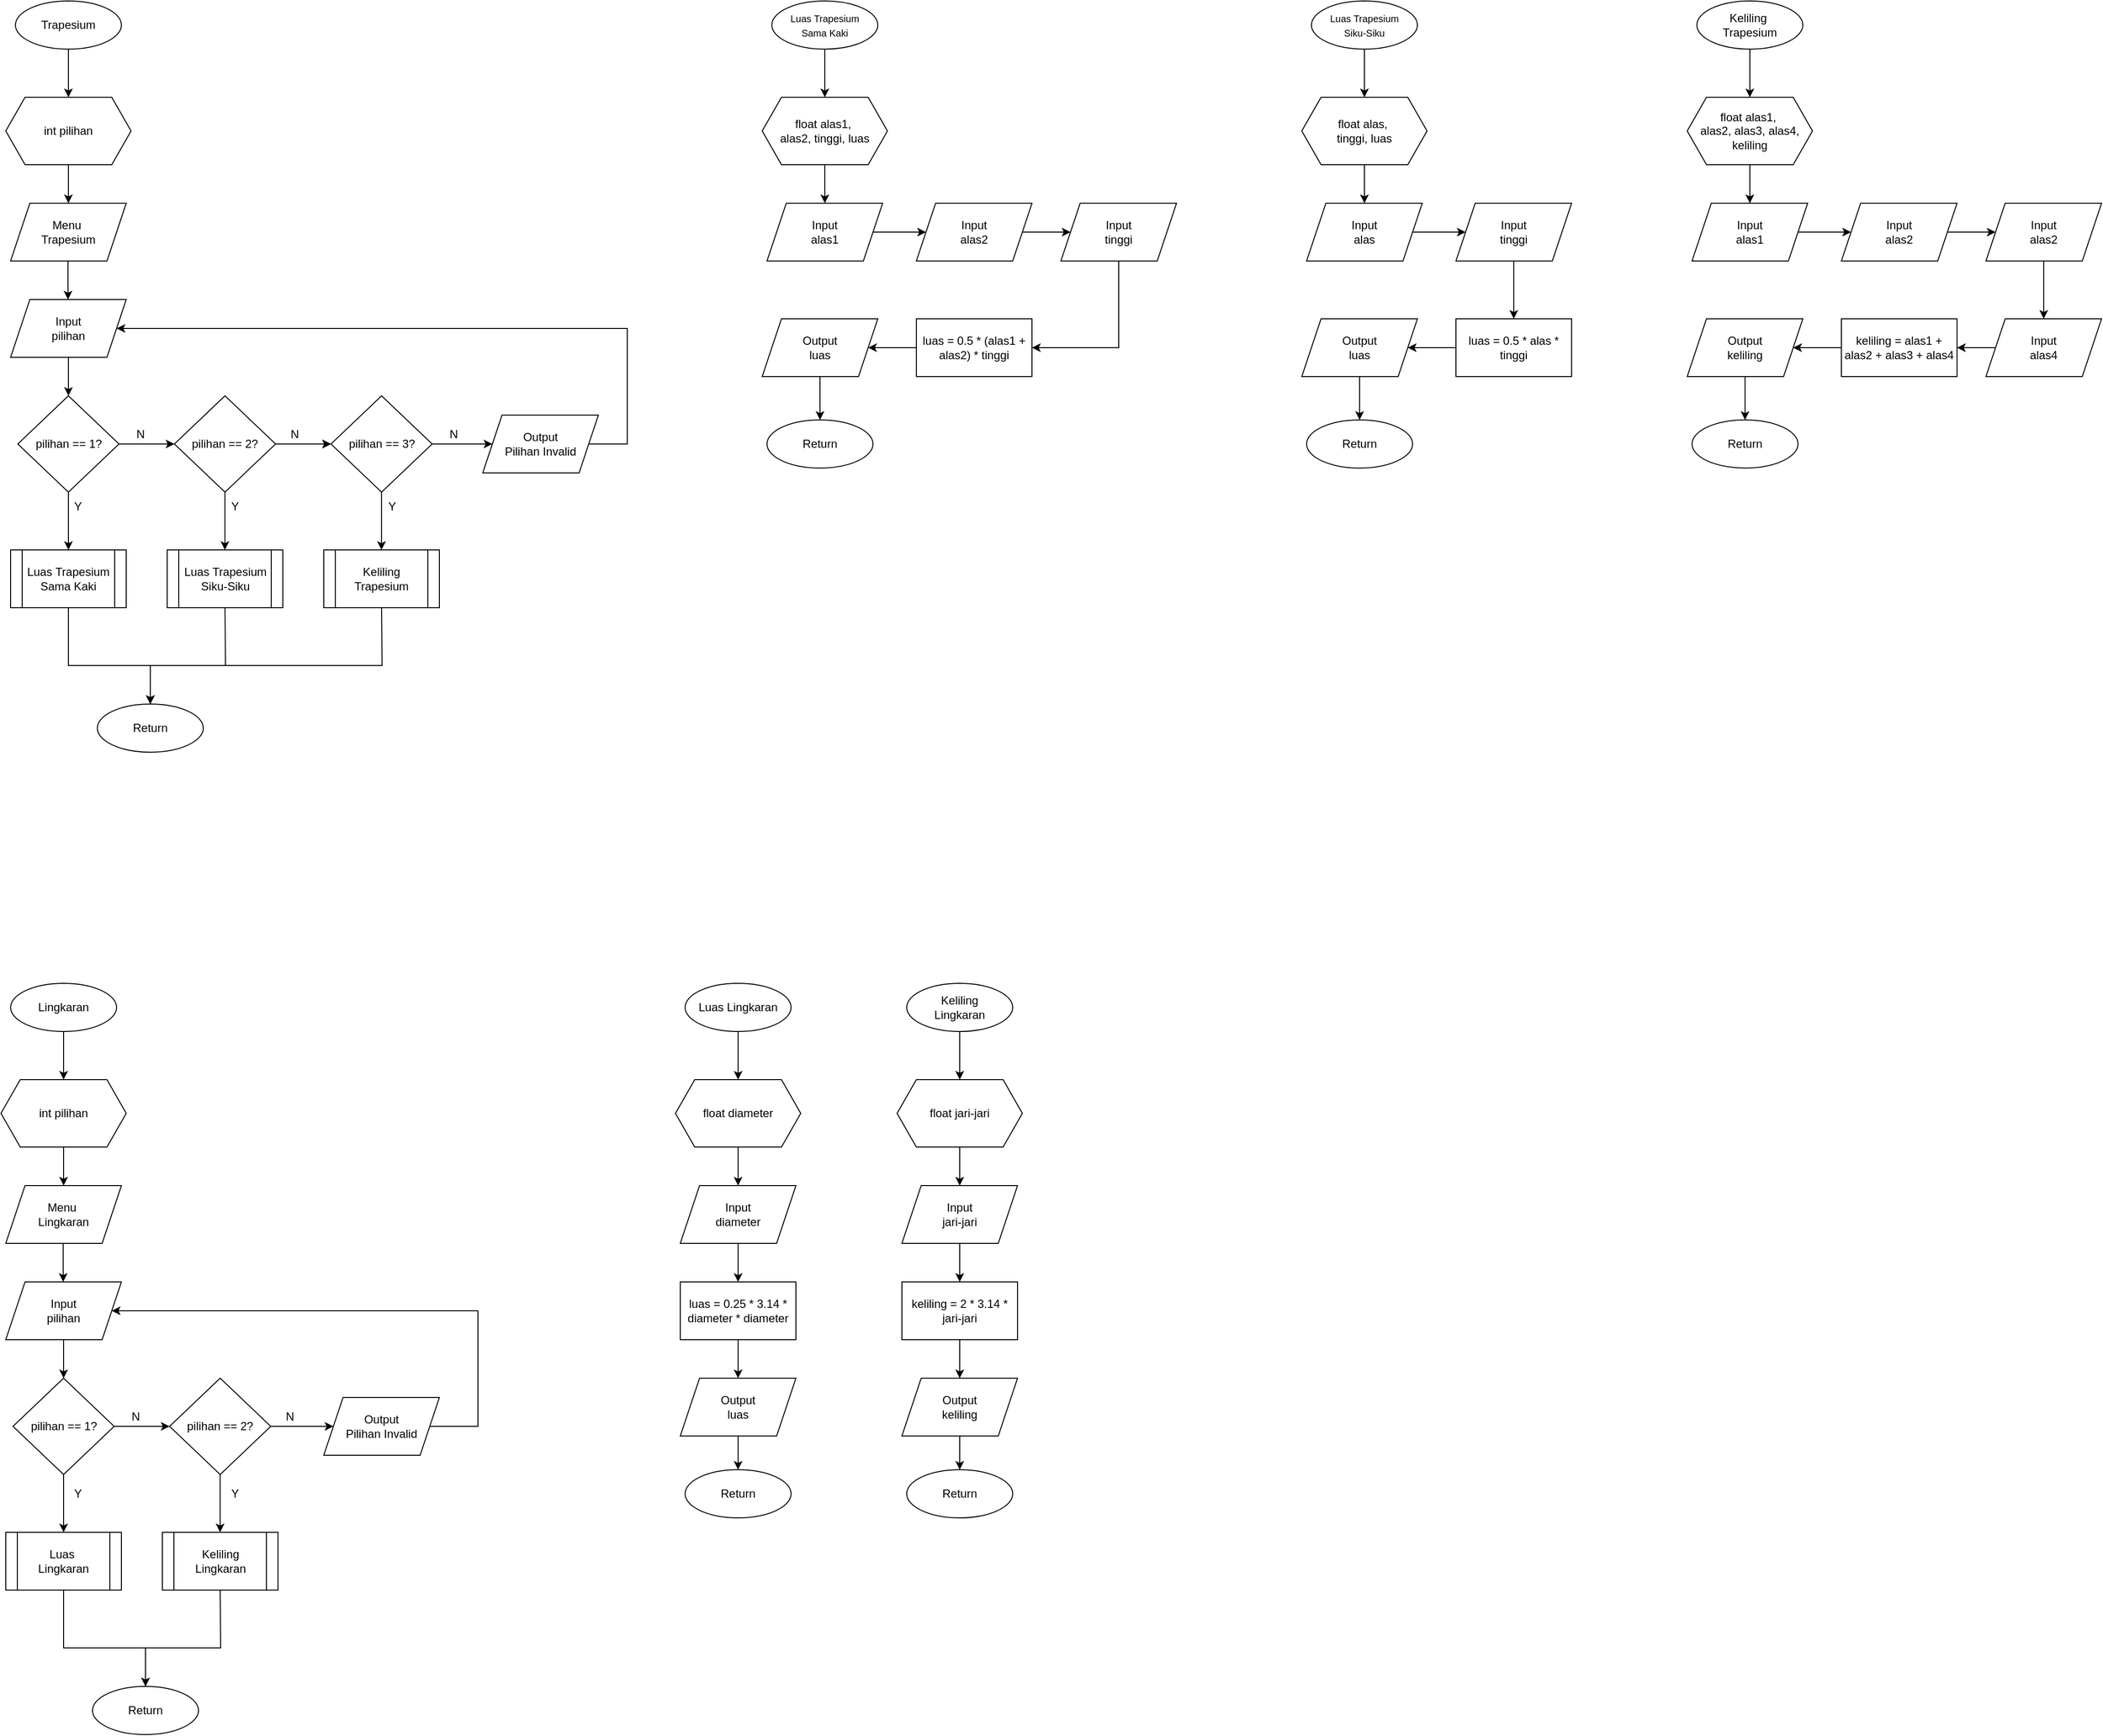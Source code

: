 <mxfile version="24.8.0">
  <diagram id="C5RBs43oDa-KdzZeNtuy" name="Page-1">
    <mxGraphModel dx="3363" dy="1823" grid="1" gridSize="10" guides="1" tooltips="1" connect="1" arrows="1" fold="1" page="1" pageScale="1" pageWidth="827" pageHeight="1169" math="0" shadow="0">
      <root>
        <mxCell id="WIyWlLk6GJQsqaUBKTNV-0" />
        <mxCell id="WIyWlLk6GJQsqaUBKTNV-1" parent="WIyWlLk6GJQsqaUBKTNV-0" />
        <mxCell id="R9I_XVuAjR1Jl8FLP7-6-0" value="Trapesium" style="ellipse;whiteSpace=wrap;html=1;" vertex="1" parent="WIyWlLk6GJQsqaUBKTNV-1">
          <mxGeometry x="165" y="70" width="110" height="50" as="geometry" />
        </mxCell>
        <mxCell id="R9I_XVuAjR1Jl8FLP7-6-1" value="int pilihan" style="shape=hexagon;perimeter=hexagonPerimeter2;whiteSpace=wrap;html=1;fixedSize=1;" vertex="1" parent="WIyWlLk6GJQsqaUBKTNV-1">
          <mxGeometry x="155" y="170" width="130" height="70" as="geometry" />
        </mxCell>
        <mxCell id="R9I_XVuAjR1Jl8FLP7-6-6" value="" style="endArrow=classic;html=1;rounded=0;exitX=0.5;exitY=1;exitDx=0;exitDy=0;entryX=0.5;entryY=0;entryDx=0;entryDy=0;" edge="1" parent="WIyWlLk6GJQsqaUBKTNV-1" source="R9I_XVuAjR1Jl8FLP7-6-1">
          <mxGeometry width="50" height="50" relative="1" as="geometry">
            <mxPoint x="40" y="320" as="sourcePoint" />
            <mxPoint x="220" y="280" as="targetPoint" />
          </mxGeometry>
        </mxCell>
        <mxCell id="R9I_XVuAjR1Jl8FLP7-6-7" value="" style="endArrow=classic;html=1;rounded=0;exitX=0.5;exitY=1;exitDx=0;exitDy=0;entryX=0.5;entryY=0;entryDx=0;entryDy=0;" edge="1" parent="WIyWlLk6GJQsqaUBKTNV-1" source="R9I_XVuAjR1Jl8FLP7-6-0" target="R9I_XVuAjR1Jl8FLP7-6-1">
          <mxGeometry width="50" height="50" relative="1" as="geometry">
            <mxPoint x="160" y="190" as="sourcePoint" />
            <mxPoint x="210" y="140" as="targetPoint" />
          </mxGeometry>
        </mxCell>
        <mxCell id="R9I_XVuAjR1Jl8FLP7-6-9" value="Menu&amp;nbsp;&lt;div&gt;Trapesium&lt;/div&gt;" style="shape=parallelogram;perimeter=parallelogramPerimeter;whiteSpace=wrap;html=1;fixedSize=1;" vertex="1" parent="WIyWlLk6GJQsqaUBKTNV-1">
          <mxGeometry x="160" y="280" width="120" height="60" as="geometry" />
        </mxCell>
        <mxCell id="R9I_XVuAjR1Jl8FLP7-6-10" value="Input&lt;div&gt;pilihan&lt;/div&gt;" style="shape=parallelogram;perimeter=parallelogramPerimeter;whiteSpace=wrap;html=1;fixedSize=1;" vertex="1" parent="WIyWlLk6GJQsqaUBKTNV-1">
          <mxGeometry x="160" y="380" width="120" height="60" as="geometry" />
        </mxCell>
        <mxCell id="R9I_XVuAjR1Jl8FLP7-6-11" value="" style="endArrow=classic;html=1;rounded=0;exitX=0.5;exitY=1;exitDx=0;exitDy=0;entryX=0.5;entryY=0;entryDx=0;entryDy=0;" edge="1" parent="WIyWlLk6GJQsqaUBKTNV-1">
          <mxGeometry width="50" height="50" relative="1" as="geometry">
            <mxPoint x="219.58" y="340" as="sourcePoint" />
            <mxPoint x="219.58" y="380" as="targetPoint" />
          </mxGeometry>
        </mxCell>
        <mxCell id="R9I_XVuAjR1Jl8FLP7-6-12" value="pilihan == 1?" style="rhombus;whiteSpace=wrap;html=1;" vertex="1" parent="WIyWlLk6GJQsqaUBKTNV-1">
          <mxGeometry x="167.5" y="480" width="105" height="100" as="geometry" />
        </mxCell>
        <mxCell id="R9I_XVuAjR1Jl8FLP7-6-13" value="" style="endArrow=classic;html=1;rounded=0;exitX=0.5;exitY=1;exitDx=0;exitDy=0;entryX=0.5;entryY=0;entryDx=0;entryDy=0;" edge="1" parent="WIyWlLk6GJQsqaUBKTNV-1" source="R9I_XVuAjR1Jl8FLP7-6-10" target="R9I_XVuAjR1Jl8FLP7-6-12">
          <mxGeometry width="50" height="50" relative="1" as="geometry">
            <mxPoint x="120" y="540" as="sourcePoint" />
            <mxPoint x="170" y="490" as="targetPoint" />
          </mxGeometry>
        </mxCell>
        <mxCell id="R9I_XVuAjR1Jl8FLP7-6-98" value="" style="edgeStyle=orthogonalEdgeStyle;rounded=0;orthogonalLoop=1;jettySize=auto;html=1;" edge="1" parent="WIyWlLk6GJQsqaUBKTNV-1" source="R9I_XVuAjR1Jl8FLP7-6-15" target="R9I_XVuAjR1Jl8FLP7-6-96">
          <mxGeometry relative="1" as="geometry" />
        </mxCell>
        <mxCell id="R9I_XVuAjR1Jl8FLP7-6-15" value="pilihan == 2?" style="rhombus;whiteSpace=wrap;html=1;" vertex="1" parent="WIyWlLk6GJQsqaUBKTNV-1">
          <mxGeometry x="330" y="480" width="105" height="100" as="geometry" />
        </mxCell>
        <mxCell id="R9I_XVuAjR1Jl8FLP7-6-16" value="" style="endArrow=classic;html=1;rounded=0;exitX=0.5;exitY=1;exitDx=0;exitDy=0;" edge="1" parent="WIyWlLk6GJQsqaUBKTNV-1" source="R9I_XVuAjR1Jl8FLP7-6-12">
          <mxGeometry width="50" height="50" relative="1" as="geometry">
            <mxPoint x="150" y="700" as="sourcePoint" />
            <mxPoint x="220" y="640" as="targetPoint" />
          </mxGeometry>
        </mxCell>
        <mxCell id="R9I_XVuAjR1Jl8FLP7-6-17" value="" style="endArrow=classic;html=1;rounded=0;exitX=1;exitY=0.5;exitDx=0;exitDy=0;entryX=0;entryY=0.5;entryDx=0;entryDy=0;" edge="1" parent="WIyWlLk6GJQsqaUBKTNV-1" source="R9I_XVuAjR1Jl8FLP7-6-12" target="R9I_XVuAjR1Jl8FLP7-6-15">
          <mxGeometry width="50" height="50" relative="1" as="geometry">
            <mxPoint x="260" y="650" as="sourcePoint" />
            <mxPoint x="310" y="600" as="targetPoint" />
          </mxGeometry>
        </mxCell>
        <mxCell id="R9I_XVuAjR1Jl8FLP7-6-18" value="N" style="text;html=1;align=center;verticalAlign=middle;whiteSpace=wrap;rounded=0;" vertex="1" parent="WIyWlLk6GJQsqaUBKTNV-1">
          <mxGeometry x="280" y="510" width="30" height="20" as="geometry" />
        </mxCell>
        <mxCell id="R9I_XVuAjR1Jl8FLP7-6-19" value="Y" style="text;html=1;align=center;verticalAlign=middle;whiteSpace=wrap;rounded=0;" vertex="1" parent="WIyWlLk6GJQsqaUBKTNV-1">
          <mxGeometry x="215" y="585" width="30" height="20" as="geometry" />
        </mxCell>
        <mxCell id="R9I_XVuAjR1Jl8FLP7-6-24" value="" style="endArrow=classic;html=1;rounded=0;entryX=1;entryY=0.5;entryDx=0;entryDy=0;exitX=1;exitY=0.5;exitDx=0;exitDy=0;" edge="1" parent="WIyWlLk6GJQsqaUBKTNV-1" source="R9I_XVuAjR1Jl8FLP7-6-31" target="R9I_XVuAjR1Jl8FLP7-6-10">
          <mxGeometry width="50" height="50" relative="1" as="geometry">
            <mxPoint x="720" y="530" as="sourcePoint" />
            <mxPoint x="420.0" y="410.0" as="targetPoint" />
            <Array as="points">
              <mxPoint x="800" y="530" />
              <mxPoint x="800" y="410" />
            </Array>
          </mxGeometry>
        </mxCell>
        <mxCell id="R9I_XVuAjR1Jl8FLP7-6-28" value="" style="endArrow=classic;html=1;rounded=0;exitX=0.5;exitY=1;exitDx=0;exitDy=0;" edge="1" parent="WIyWlLk6GJQsqaUBKTNV-1">
          <mxGeometry width="50" height="50" relative="1" as="geometry">
            <mxPoint x="382.42" y="580" as="sourcePoint" />
            <mxPoint x="382.42" y="640" as="targetPoint" />
          </mxGeometry>
        </mxCell>
        <mxCell id="R9I_XVuAjR1Jl8FLP7-6-29" value="Y" style="text;html=1;align=center;verticalAlign=middle;whiteSpace=wrap;rounded=0;" vertex="1" parent="WIyWlLk6GJQsqaUBKTNV-1">
          <mxGeometry x="378" y="585" width="30" height="20" as="geometry" />
        </mxCell>
        <mxCell id="R9I_XVuAjR1Jl8FLP7-6-30" value="N" style="text;html=1;align=center;verticalAlign=middle;whiteSpace=wrap;rounded=0;" vertex="1" parent="WIyWlLk6GJQsqaUBKTNV-1">
          <mxGeometry x="440" y="510" width="30" height="20" as="geometry" />
        </mxCell>
        <mxCell id="R9I_XVuAjR1Jl8FLP7-6-31" value="Output&lt;div&gt;Pilihan Invalid&lt;/div&gt;" style="shape=parallelogram;perimeter=parallelogramPerimeter;whiteSpace=wrap;html=1;fixedSize=1;" vertex="1" parent="WIyWlLk6GJQsqaUBKTNV-1">
          <mxGeometry x="650" y="500" width="120" height="60" as="geometry" />
        </mxCell>
        <mxCell id="R9I_XVuAjR1Jl8FLP7-6-33" value="" style="endArrow=classic;html=1;rounded=0;exitX=1;exitY=0.5;exitDx=0;exitDy=0;entryX=0;entryY=0.5;entryDx=0;entryDy=0;" edge="1" parent="WIyWlLk6GJQsqaUBKTNV-1" source="R9I_XVuAjR1Jl8FLP7-6-96" target="R9I_XVuAjR1Jl8FLP7-6-31">
          <mxGeometry width="50" height="50" relative="1" as="geometry">
            <mxPoint x="440" y="600" as="sourcePoint" />
            <mxPoint x="490" y="550" as="targetPoint" />
          </mxGeometry>
        </mxCell>
        <mxCell id="R9I_XVuAjR1Jl8FLP7-6-34" value="Luas&amp;nbsp;&lt;span data-darkreader-inline-color=&quot;&quot; data-darkreader-inline-bgcolor=&quot;&quot; style=&quot;background-color: initial; color: rgb(0, 0, 0); --darkreader-inline-bgcolor: initial; --darkreader-inline-color: #e8e6e3;&quot;&gt;Trapesium Sama Kaki&lt;/span&gt;" style="shape=process;whiteSpace=wrap;html=1;backgroundOutline=1;" vertex="1" parent="WIyWlLk6GJQsqaUBKTNV-1">
          <mxGeometry x="160" y="640" width="120" height="60" as="geometry" />
        </mxCell>
        <mxCell id="R9I_XVuAjR1Jl8FLP7-6-35" value="Luas&amp;nbsp;&lt;span style=&quot;color: rgb(0, 0, 0); --darkreader-inline-color: #e8e6e3;&quot; data-darkreader-inline-color=&quot;&quot;&gt;Trapesium Siku-Siku&lt;/span&gt;" style="shape=process;whiteSpace=wrap;html=1;backgroundOutline=1;" vertex="1" parent="WIyWlLk6GJQsqaUBKTNV-1">
          <mxGeometry x="322.5" y="640" width="120" height="60" as="geometry" />
        </mxCell>
        <mxCell id="R9I_XVuAjR1Jl8FLP7-6-36" value="Return" style="ellipse;whiteSpace=wrap;html=1;" vertex="1" parent="WIyWlLk6GJQsqaUBKTNV-1">
          <mxGeometry x="250" y="800" width="110" height="50" as="geometry" />
        </mxCell>
        <mxCell id="R9I_XVuAjR1Jl8FLP7-6-38" value="" style="endArrow=classic;html=1;rounded=0;entryX=0.5;entryY=0;entryDx=0;entryDy=0;exitX=0.5;exitY=1;exitDx=0;exitDy=0;" edge="1" parent="WIyWlLk6GJQsqaUBKTNV-1" source="R9I_XVuAjR1Jl8FLP7-6-34" target="R9I_XVuAjR1Jl8FLP7-6-36">
          <mxGeometry width="50" height="50" relative="1" as="geometry">
            <mxPoint x="270" y="800" as="sourcePoint" />
            <mxPoint x="320" y="750" as="targetPoint" />
            <Array as="points">
              <mxPoint x="220" y="760" />
              <mxPoint x="305" y="760" />
            </Array>
          </mxGeometry>
        </mxCell>
        <mxCell id="R9I_XVuAjR1Jl8FLP7-6-40" value="" style="endArrow=classic;html=1;rounded=0;exitX=0.5;exitY=1;exitDx=0;exitDy=0;entryX=0.5;entryY=0;entryDx=0;entryDy=0;" edge="1" parent="WIyWlLk6GJQsqaUBKTNV-1" source="R9I_XVuAjR1Jl8FLP7-6-35" target="R9I_XVuAjR1Jl8FLP7-6-36">
          <mxGeometry width="50" height="50" relative="1" as="geometry">
            <mxPoint x="320" y="770" as="sourcePoint" />
            <mxPoint x="370" y="720" as="targetPoint" />
            <Array as="points">
              <mxPoint x="383" y="760" />
              <mxPoint x="305" y="760" />
            </Array>
          </mxGeometry>
        </mxCell>
        <mxCell id="R9I_XVuAjR1Jl8FLP7-6-66" value="Lingkaran" style="ellipse;whiteSpace=wrap;html=1;" vertex="1" parent="WIyWlLk6GJQsqaUBKTNV-1">
          <mxGeometry x="160" y="1090" width="110" height="50" as="geometry" />
        </mxCell>
        <mxCell id="R9I_XVuAjR1Jl8FLP7-6-67" value="int pilihan" style="shape=hexagon;perimeter=hexagonPerimeter2;whiteSpace=wrap;html=1;fixedSize=1;" vertex="1" parent="WIyWlLk6GJQsqaUBKTNV-1">
          <mxGeometry x="150" y="1190" width="130" height="70" as="geometry" />
        </mxCell>
        <mxCell id="R9I_XVuAjR1Jl8FLP7-6-68" value="" style="endArrow=classic;html=1;rounded=0;exitX=0.5;exitY=1;exitDx=0;exitDy=0;entryX=0.5;entryY=0;entryDx=0;entryDy=0;" edge="1" parent="WIyWlLk6GJQsqaUBKTNV-1" source="R9I_XVuAjR1Jl8FLP7-6-67">
          <mxGeometry width="50" height="50" relative="1" as="geometry">
            <mxPoint x="35" y="1340" as="sourcePoint" />
            <mxPoint x="215" y="1300" as="targetPoint" />
          </mxGeometry>
        </mxCell>
        <mxCell id="R9I_XVuAjR1Jl8FLP7-6-69" value="" style="endArrow=classic;html=1;rounded=0;exitX=0.5;exitY=1;exitDx=0;exitDy=0;entryX=0.5;entryY=0;entryDx=0;entryDy=0;" edge="1" parent="WIyWlLk6GJQsqaUBKTNV-1" source="R9I_XVuAjR1Jl8FLP7-6-66" target="R9I_XVuAjR1Jl8FLP7-6-67">
          <mxGeometry width="50" height="50" relative="1" as="geometry">
            <mxPoint x="155" y="1210" as="sourcePoint" />
            <mxPoint x="205" y="1160" as="targetPoint" />
          </mxGeometry>
        </mxCell>
        <mxCell id="R9I_XVuAjR1Jl8FLP7-6-70" value="Menu&amp;nbsp;&lt;div&gt;Lingkaran&lt;/div&gt;" style="shape=parallelogram;perimeter=parallelogramPerimeter;whiteSpace=wrap;html=1;fixedSize=1;" vertex="1" parent="WIyWlLk6GJQsqaUBKTNV-1">
          <mxGeometry x="155" y="1300" width="120" height="60" as="geometry" />
        </mxCell>
        <mxCell id="R9I_XVuAjR1Jl8FLP7-6-71" value="Input&lt;div&gt;pilihan&lt;/div&gt;" style="shape=parallelogram;perimeter=parallelogramPerimeter;whiteSpace=wrap;html=1;fixedSize=1;" vertex="1" parent="WIyWlLk6GJQsqaUBKTNV-1">
          <mxGeometry x="155" y="1400" width="120" height="60" as="geometry" />
        </mxCell>
        <mxCell id="R9I_XVuAjR1Jl8FLP7-6-72" value="" style="endArrow=classic;html=1;rounded=0;exitX=0.5;exitY=1;exitDx=0;exitDy=0;entryX=0.5;entryY=0;entryDx=0;entryDy=0;" edge="1" parent="WIyWlLk6GJQsqaUBKTNV-1">
          <mxGeometry width="50" height="50" relative="1" as="geometry">
            <mxPoint x="214.58" y="1360" as="sourcePoint" />
            <mxPoint x="214.58" y="1400" as="targetPoint" />
          </mxGeometry>
        </mxCell>
        <mxCell id="R9I_XVuAjR1Jl8FLP7-6-73" value="pilihan == 1?" style="rhombus;whiteSpace=wrap;html=1;" vertex="1" parent="WIyWlLk6GJQsqaUBKTNV-1">
          <mxGeometry x="162.5" y="1500" width="105" height="100" as="geometry" />
        </mxCell>
        <mxCell id="R9I_XVuAjR1Jl8FLP7-6-74" value="" style="endArrow=classic;html=1;rounded=0;exitX=0.5;exitY=1;exitDx=0;exitDy=0;entryX=0.5;entryY=0;entryDx=0;entryDy=0;" edge="1" parent="WIyWlLk6GJQsqaUBKTNV-1" source="R9I_XVuAjR1Jl8FLP7-6-71" target="R9I_XVuAjR1Jl8FLP7-6-73">
          <mxGeometry width="50" height="50" relative="1" as="geometry">
            <mxPoint x="115" y="1560" as="sourcePoint" />
            <mxPoint x="165" y="1510" as="targetPoint" />
          </mxGeometry>
        </mxCell>
        <mxCell id="R9I_XVuAjR1Jl8FLP7-6-75" value="pilihan == 2?" style="rhombus;whiteSpace=wrap;html=1;" vertex="1" parent="WIyWlLk6GJQsqaUBKTNV-1">
          <mxGeometry x="325" y="1500" width="105" height="100" as="geometry" />
        </mxCell>
        <mxCell id="R9I_XVuAjR1Jl8FLP7-6-76" value="" style="endArrow=classic;html=1;rounded=0;exitX=0.5;exitY=1;exitDx=0;exitDy=0;" edge="1" parent="WIyWlLk6GJQsqaUBKTNV-1" source="R9I_XVuAjR1Jl8FLP7-6-73">
          <mxGeometry width="50" height="50" relative="1" as="geometry">
            <mxPoint x="145" y="1720" as="sourcePoint" />
            <mxPoint x="215" y="1660" as="targetPoint" />
          </mxGeometry>
        </mxCell>
        <mxCell id="R9I_XVuAjR1Jl8FLP7-6-77" value="" style="endArrow=classic;html=1;rounded=0;exitX=1;exitY=0.5;exitDx=0;exitDy=0;entryX=0;entryY=0.5;entryDx=0;entryDy=0;" edge="1" parent="WIyWlLk6GJQsqaUBKTNV-1" source="R9I_XVuAjR1Jl8FLP7-6-73" target="R9I_XVuAjR1Jl8FLP7-6-75">
          <mxGeometry width="50" height="50" relative="1" as="geometry">
            <mxPoint x="255" y="1670" as="sourcePoint" />
            <mxPoint x="305" y="1620" as="targetPoint" />
          </mxGeometry>
        </mxCell>
        <mxCell id="R9I_XVuAjR1Jl8FLP7-6-78" value="N" style="text;html=1;align=center;verticalAlign=middle;whiteSpace=wrap;rounded=0;" vertex="1" parent="WIyWlLk6GJQsqaUBKTNV-1">
          <mxGeometry x="275" y="1530" width="30" height="20" as="geometry" />
        </mxCell>
        <mxCell id="R9I_XVuAjR1Jl8FLP7-6-79" value="Y" style="text;html=1;align=center;verticalAlign=middle;whiteSpace=wrap;rounded=0;" vertex="1" parent="WIyWlLk6GJQsqaUBKTNV-1">
          <mxGeometry x="215" y="1610" width="30" height="20" as="geometry" />
        </mxCell>
        <mxCell id="R9I_XVuAjR1Jl8FLP7-6-80" value="" style="endArrow=classic;html=1;rounded=0;entryX=1;entryY=0.5;entryDx=0;entryDy=0;exitX=1;exitY=0.5;exitDx=0;exitDy=0;" edge="1" parent="WIyWlLk6GJQsqaUBKTNV-1" source="R9I_XVuAjR1Jl8FLP7-6-84" target="R9I_XVuAjR1Jl8FLP7-6-71">
          <mxGeometry width="50" height="50" relative="1" as="geometry">
            <mxPoint x="565" y="1550" as="sourcePoint" />
            <mxPoint x="455" y="1430" as="targetPoint" />
            <Array as="points">
              <mxPoint x="645" y="1550" />
              <mxPoint x="645" y="1430" />
            </Array>
          </mxGeometry>
        </mxCell>
        <mxCell id="R9I_XVuAjR1Jl8FLP7-6-81" value="" style="endArrow=classic;html=1;rounded=0;exitX=0.5;exitY=1;exitDx=0;exitDy=0;" edge="1" parent="WIyWlLk6GJQsqaUBKTNV-1">
          <mxGeometry width="50" height="50" relative="1" as="geometry">
            <mxPoint x="377.42" y="1600" as="sourcePoint" />
            <mxPoint x="377.42" y="1660" as="targetPoint" />
          </mxGeometry>
        </mxCell>
        <mxCell id="R9I_XVuAjR1Jl8FLP7-6-82" value="Y" style="text;html=1;align=center;verticalAlign=middle;whiteSpace=wrap;rounded=0;" vertex="1" parent="WIyWlLk6GJQsqaUBKTNV-1">
          <mxGeometry x="378" y="1610" width="30" height="20" as="geometry" />
        </mxCell>
        <mxCell id="R9I_XVuAjR1Jl8FLP7-6-83" value="N" style="text;html=1;align=center;verticalAlign=middle;whiteSpace=wrap;rounded=0;" vertex="1" parent="WIyWlLk6GJQsqaUBKTNV-1">
          <mxGeometry x="435" y="1530" width="30" height="20" as="geometry" />
        </mxCell>
        <mxCell id="R9I_XVuAjR1Jl8FLP7-6-84" value="Output&lt;div&gt;Pilihan Invalid&lt;/div&gt;" style="shape=parallelogram;perimeter=parallelogramPerimeter;whiteSpace=wrap;html=1;fixedSize=1;" vertex="1" parent="WIyWlLk6GJQsqaUBKTNV-1">
          <mxGeometry x="485" y="1520" width="120" height="60" as="geometry" />
        </mxCell>
        <mxCell id="R9I_XVuAjR1Jl8FLP7-6-85" value="" style="endArrow=classic;html=1;rounded=0;exitX=1;exitY=0.5;exitDx=0;exitDy=0;entryX=0;entryY=0.5;entryDx=0;entryDy=0;" edge="1" parent="WIyWlLk6GJQsqaUBKTNV-1" source="R9I_XVuAjR1Jl8FLP7-6-75" target="R9I_XVuAjR1Jl8FLP7-6-84">
          <mxGeometry width="50" height="50" relative="1" as="geometry">
            <mxPoint x="435" y="1620" as="sourcePoint" />
            <mxPoint x="485" y="1570" as="targetPoint" />
          </mxGeometry>
        </mxCell>
        <mxCell id="R9I_XVuAjR1Jl8FLP7-6-86" value="Luas&amp;nbsp;&lt;div&gt;Lingkaran&lt;/div&gt;" style="shape=process;whiteSpace=wrap;html=1;backgroundOutline=1;" vertex="1" parent="WIyWlLk6GJQsqaUBKTNV-1">
          <mxGeometry x="155" y="1660" width="120" height="60" as="geometry" />
        </mxCell>
        <mxCell id="R9I_XVuAjR1Jl8FLP7-6-87" value="Keliling Lingkaran" style="shape=process;whiteSpace=wrap;html=1;backgroundOutline=1;" vertex="1" parent="WIyWlLk6GJQsqaUBKTNV-1">
          <mxGeometry x="317.5" y="1660" width="120" height="60" as="geometry" />
        </mxCell>
        <mxCell id="R9I_XVuAjR1Jl8FLP7-6-88" value="Return" style="ellipse;whiteSpace=wrap;html=1;" vertex="1" parent="WIyWlLk6GJQsqaUBKTNV-1">
          <mxGeometry x="245" y="1820" width="110" height="50" as="geometry" />
        </mxCell>
        <mxCell id="R9I_XVuAjR1Jl8FLP7-6-89" value="" style="endArrow=classic;html=1;rounded=0;entryX=0.5;entryY=0;entryDx=0;entryDy=0;exitX=0.5;exitY=1;exitDx=0;exitDy=0;" edge="1" parent="WIyWlLk6GJQsqaUBKTNV-1" source="R9I_XVuAjR1Jl8FLP7-6-86" target="R9I_XVuAjR1Jl8FLP7-6-88">
          <mxGeometry width="50" height="50" relative="1" as="geometry">
            <mxPoint x="265" y="1820" as="sourcePoint" />
            <mxPoint x="315" y="1770" as="targetPoint" />
            <Array as="points">
              <mxPoint x="215" y="1780" />
              <mxPoint x="300" y="1780" />
            </Array>
          </mxGeometry>
        </mxCell>
        <mxCell id="R9I_XVuAjR1Jl8FLP7-6-90" value="" style="endArrow=classic;html=1;rounded=0;exitX=0.5;exitY=1;exitDx=0;exitDy=0;entryX=0.5;entryY=0;entryDx=0;entryDy=0;" edge="1" parent="WIyWlLk6GJQsqaUBKTNV-1" source="R9I_XVuAjR1Jl8FLP7-6-87" target="R9I_XVuAjR1Jl8FLP7-6-88">
          <mxGeometry width="50" height="50" relative="1" as="geometry">
            <mxPoint x="315" y="1790" as="sourcePoint" />
            <mxPoint x="365" y="1740" as="targetPoint" />
            <Array as="points">
              <mxPoint x="378" y="1780" />
              <mxPoint x="300" y="1780" />
            </Array>
          </mxGeometry>
        </mxCell>
        <mxCell id="R9I_XVuAjR1Jl8FLP7-6-91" value="&lt;font style=&quot;font-size: 10px;&quot;&gt;Luas&amp;nbsp;&lt;span style=&quot;color: rgb(0, 0, 0); --darkreader-inline-color: #e8e6e3;&quot; data-darkreader-inline-color=&quot;&quot;&gt;Trapesium&lt;/span&gt;&lt;/font&gt;&lt;div&gt;&lt;font style=&quot;font-size: 10px;&quot;&gt;&lt;span style=&quot;color: rgb(0, 0, 0); --darkreader-inline-color: #e8e6e3;&quot; data-darkreader-inline-color=&quot;&quot;&gt;Sama Kaki&lt;/span&gt;&lt;/font&gt;&lt;/div&gt;" style="ellipse;whiteSpace=wrap;html=1;" vertex="1" parent="WIyWlLk6GJQsqaUBKTNV-1">
          <mxGeometry x="950" y="70" width="110" height="50" as="geometry" />
        </mxCell>
        <mxCell id="R9I_XVuAjR1Jl8FLP7-6-92" value="float alas1,&amp;nbsp;&lt;div&gt;alas2, tinggi, luas&lt;/div&gt;" style="shape=hexagon;perimeter=hexagonPerimeter2;whiteSpace=wrap;html=1;fixedSize=1;" vertex="1" parent="WIyWlLk6GJQsqaUBKTNV-1">
          <mxGeometry x="940" y="170" width="130" height="70" as="geometry" />
        </mxCell>
        <mxCell id="R9I_XVuAjR1Jl8FLP7-6-93" value="" style="endArrow=classic;html=1;rounded=0;exitX=0.5;exitY=1;exitDx=0;exitDy=0;entryX=0.5;entryY=0;entryDx=0;entryDy=0;" edge="1" parent="WIyWlLk6GJQsqaUBKTNV-1" source="R9I_XVuAjR1Jl8FLP7-6-92">
          <mxGeometry width="50" height="50" relative="1" as="geometry">
            <mxPoint x="825" y="320" as="sourcePoint" />
            <mxPoint x="1005" y="280" as="targetPoint" />
          </mxGeometry>
        </mxCell>
        <mxCell id="R9I_XVuAjR1Jl8FLP7-6-94" value="" style="endArrow=classic;html=1;rounded=0;exitX=0.5;exitY=1;exitDx=0;exitDy=0;entryX=0.5;entryY=0;entryDx=0;entryDy=0;" edge="1" parent="WIyWlLk6GJQsqaUBKTNV-1" source="R9I_XVuAjR1Jl8FLP7-6-91" target="R9I_XVuAjR1Jl8FLP7-6-92">
          <mxGeometry width="50" height="50" relative="1" as="geometry">
            <mxPoint x="945" y="190" as="sourcePoint" />
            <mxPoint x="995" y="140" as="targetPoint" />
          </mxGeometry>
        </mxCell>
        <mxCell id="R9I_XVuAjR1Jl8FLP7-6-96" value="pilihan == 3?" style="rhombus;whiteSpace=wrap;html=1;" vertex="1" parent="WIyWlLk6GJQsqaUBKTNV-1">
          <mxGeometry x="492.5" y="480" width="105" height="100" as="geometry" />
        </mxCell>
        <mxCell id="R9I_XVuAjR1Jl8FLP7-6-97" value="" style="endArrow=classic;html=1;rounded=0;exitX=0;exitY=1;exitDx=0;exitDy=0;entryX=0;entryY=0.5;entryDx=0;entryDy=0;" edge="1" parent="WIyWlLk6GJQsqaUBKTNV-1" source="R9I_XVuAjR1Jl8FLP7-6-30" target="R9I_XVuAjR1Jl8FLP7-6-96">
          <mxGeometry width="50" height="50" relative="1" as="geometry">
            <mxPoint x="450" y="640" as="sourcePoint" />
            <mxPoint x="500" y="590" as="targetPoint" />
          </mxGeometry>
        </mxCell>
        <mxCell id="R9I_XVuAjR1Jl8FLP7-6-99" value="N" style="text;html=1;align=center;verticalAlign=middle;whiteSpace=wrap;rounded=0;" vertex="1" parent="WIyWlLk6GJQsqaUBKTNV-1">
          <mxGeometry x="605" y="510" width="30" height="20" as="geometry" />
        </mxCell>
        <mxCell id="R9I_XVuAjR1Jl8FLP7-6-100" value="" style="endArrow=classic;html=1;rounded=0;exitX=0.5;exitY=1;exitDx=0;exitDy=0;" edge="1" parent="WIyWlLk6GJQsqaUBKTNV-1">
          <mxGeometry width="50" height="50" relative="1" as="geometry">
            <mxPoint x="544.92" y="580" as="sourcePoint" />
            <mxPoint x="544.92" y="640" as="targetPoint" />
          </mxGeometry>
        </mxCell>
        <mxCell id="R9I_XVuAjR1Jl8FLP7-6-101" value="Y" style="text;html=1;align=center;verticalAlign=middle;whiteSpace=wrap;rounded=0;" vertex="1" parent="WIyWlLk6GJQsqaUBKTNV-1">
          <mxGeometry x="540.5" y="585" width="30" height="20" as="geometry" />
        </mxCell>
        <mxCell id="R9I_XVuAjR1Jl8FLP7-6-102" value="Keliling&lt;div&gt;Trapesium&lt;/div&gt;" style="shape=process;whiteSpace=wrap;html=1;backgroundOutline=1;" vertex="1" parent="WIyWlLk6GJQsqaUBKTNV-1">
          <mxGeometry x="485" y="640" width="120" height="60" as="geometry" />
        </mxCell>
        <mxCell id="R9I_XVuAjR1Jl8FLP7-6-103" value="" style="endArrow=classic;html=1;rounded=0;exitX=0.5;exitY=1;exitDx=0;exitDy=0;entryX=0.5;entryY=0;entryDx=0;entryDy=0;" edge="1" parent="WIyWlLk6GJQsqaUBKTNV-1" source="R9I_XVuAjR1Jl8FLP7-6-102" target="R9I_XVuAjR1Jl8FLP7-6-36">
          <mxGeometry width="50" height="50" relative="1" as="geometry">
            <mxPoint x="482.5" y="770" as="sourcePoint" />
            <mxPoint x="467.5" y="800" as="targetPoint" />
            <Array as="points">
              <mxPoint x="545.5" y="760" />
              <mxPoint x="305" y="760" />
            </Array>
          </mxGeometry>
        </mxCell>
        <mxCell id="R9I_XVuAjR1Jl8FLP7-6-105" value="Input&lt;div&gt;alas1&lt;/div&gt;" style="shape=parallelogram;perimeter=parallelogramPerimeter;whiteSpace=wrap;html=1;fixedSize=1;" vertex="1" parent="WIyWlLk6GJQsqaUBKTNV-1">
          <mxGeometry x="945" y="280" width="120" height="60" as="geometry" />
        </mxCell>
        <mxCell id="R9I_XVuAjR1Jl8FLP7-6-106" value="Input&lt;div&gt;alas2&lt;/div&gt;" style="shape=parallelogram;perimeter=parallelogramPerimeter;whiteSpace=wrap;html=1;fixedSize=1;" vertex="1" parent="WIyWlLk6GJQsqaUBKTNV-1">
          <mxGeometry x="1100" y="280" width="120" height="60" as="geometry" />
        </mxCell>
        <mxCell id="R9I_XVuAjR1Jl8FLP7-6-107" value="Input&lt;div&gt;tinggi&lt;/div&gt;" style="shape=parallelogram;perimeter=parallelogramPerimeter;whiteSpace=wrap;html=1;fixedSize=1;" vertex="1" parent="WIyWlLk6GJQsqaUBKTNV-1">
          <mxGeometry x="1250" y="280" width="120" height="60" as="geometry" />
        </mxCell>
        <mxCell id="R9I_XVuAjR1Jl8FLP7-6-108" value="" style="endArrow=classic;html=1;rounded=0;exitX=1;exitY=0.5;exitDx=0;exitDy=0;entryX=0;entryY=0.5;entryDx=0;entryDy=0;" edge="1" parent="WIyWlLk6GJQsqaUBKTNV-1" source="R9I_XVuAjR1Jl8FLP7-6-105" target="R9I_XVuAjR1Jl8FLP7-6-106">
          <mxGeometry width="50" height="50" relative="1" as="geometry">
            <mxPoint x="970" y="420" as="sourcePoint" />
            <mxPoint x="1020" y="370" as="targetPoint" />
          </mxGeometry>
        </mxCell>
        <mxCell id="R9I_XVuAjR1Jl8FLP7-6-109" value="" style="endArrow=classic;html=1;rounded=0;exitX=1;exitY=0.5;exitDx=0;exitDy=0;" edge="1" parent="WIyWlLk6GJQsqaUBKTNV-1" source="R9I_XVuAjR1Jl8FLP7-6-106">
          <mxGeometry width="50" height="50" relative="1" as="geometry">
            <mxPoint x="1210" y="309.5" as="sourcePoint" />
            <mxPoint x="1260" y="310" as="targetPoint" />
          </mxGeometry>
        </mxCell>
        <mxCell id="R9I_XVuAjR1Jl8FLP7-6-110" value="luas =&amp;nbsp;0.5 * (alas1 + alas2) * tinggi" style="rounded=0;whiteSpace=wrap;html=1;" vertex="1" parent="WIyWlLk6GJQsqaUBKTNV-1">
          <mxGeometry x="1100" y="400" width="120" height="60" as="geometry" />
        </mxCell>
        <mxCell id="R9I_XVuAjR1Jl8FLP7-6-111" value="" style="endArrow=classic;html=1;rounded=0;entryX=1;entryY=0.5;entryDx=0;entryDy=0;exitX=0.5;exitY=1;exitDx=0;exitDy=0;" edge="1" parent="WIyWlLk6GJQsqaUBKTNV-1" source="R9I_XVuAjR1Jl8FLP7-6-107" target="R9I_XVuAjR1Jl8FLP7-6-110">
          <mxGeometry width="50" height="50" relative="1" as="geometry">
            <mxPoint x="1110" y="450" as="sourcePoint" />
            <mxPoint x="1160" y="400" as="targetPoint" />
            <Array as="points">
              <mxPoint x="1310" y="430" />
            </Array>
          </mxGeometry>
        </mxCell>
        <mxCell id="R9I_XVuAjR1Jl8FLP7-6-112" value="Return" style="ellipse;whiteSpace=wrap;html=1;" vertex="1" parent="WIyWlLk6GJQsqaUBKTNV-1">
          <mxGeometry x="945" y="505" width="110" height="50" as="geometry" />
        </mxCell>
        <mxCell id="R9I_XVuAjR1Jl8FLP7-6-113" value="Output&lt;div&gt;luas&lt;/div&gt;" style="shape=parallelogram;perimeter=parallelogramPerimeter;whiteSpace=wrap;html=1;fixedSize=1;" vertex="1" parent="WIyWlLk6GJQsqaUBKTNV-1">
          <mxGeometry x="940" y="400" width="120" height="60" as="geometry" />
        </mxCell>
        <mxCell id="R9I_XVuAjR1Jl8FLP7-6-114" value="" style="endArrow=classic;html=1;rounded=0;exitX=0;exitY=0.5;exitDx=0;exitDy=0;entryX=1;entryY=0.5;entryDx=0;entryDy=0;" edge="1" parent="WIyWlLk6GJQsqaUBKTNV-1" source="R9I_XVuAjR1Jl8FLP7-6-110" target="R9I_XVuAjR1Jl8FLP7-6-113">
          <mxGeometry width="50" height="50" relative="1" as="geometry">
            <mxPoint x="950" y="470" as="sourcePoint" />
            <mxPoint x="950" y="510" as="targetPoint" />
          </mxGeometry>
        </mxCell>
        <mxCell id="R9I_XVuAjR1Jl8FLP7-6-115" value="" style="endArrow=classic;html=1;rounded=0;exitX=0.5;exitY=1;exitDx=0;exitDy=0;entryX=0.5;entryY=0;entryDx=0;entryDy=0;" edge="1" parent="WIyWlLk6GJQsqaUBKTNV-1" source="R9I_XVuAjR1Jl8FLP7-6-113" target="R9I_XVuAjR1Jl8FLP7-6-112">
          <mxGeometry width="50" height="50" relative="1" as="geometry">
            <mxPoint x="940" y="530" as="sourcePoint" />
            <mxPoint x="990" y="480" as="targetPoint" />
          </mxGeometry>
        </mxCell>
        <mxCell id="R9I_XVuAjR1Jl8FLP7-6-116" value="&lt;font style=&quot;font-size: 10px;&quot;&gt;Luas&amp;nbsp;&lt;span style=&quot;color: rgb(0, 0, 0); --darkreader-inline-color: #e8e6e3;&quot; data-darkreader-inline-color=&quot;&quot;&gt;Trapesium&lt;/span&gt;&lt;/font&gt;&lt;div&gt;&lt;font style=&quot;font-size: 10px;&quot;&gt;&lt;span style=&quot;color: rgb(0, 0, 0); --darkreader-inline-color: #e8e6e3;&quot; data-darkreader-inline-color=&quot;&quot;&gt;Siku-Siku&lt;/span&gt;&lt;/font&gt;&lt;/div&gt;" style="ellipse;whiteSpace=wrap;html=1;" vertex="1" parent="WIyWlLk6GJQsqaUBKTNV-1">
          <mxGeometry x="1510" y="70" width="110" height="50" as="geometry" />
        </mxCell>
        <mxCell id="R9I_XVuAjR1Jl8FLP7-6-117" value="float alas,&lt;span data-darkreader-inline-color=&quot;&quot; data-darkreader-inline-bgcolor=&quot;&quot; style=&quot;background-color: initial; color: rgb(0, 0, 0); --darkreader-inline-bgcolor: initial; --darkreader-inline-color: #e8e6e3;&quot;&gt;&amp;nbsp;&lt;/span&gt;&lt;div&gt;&lt;span data-darkreader-inline-color=&quot;&quot; data-darkreader-inline-bgcolor=&quot;&quot; style=&quot;background-color: initial; color: rgb(0, 0, 0); --darkreader-inline-bgcolor: initial; --darkreader-inline-color: #e8e6e3;&quot;&gt;tinggi, luas&lt;/span&gt;&lt;/div&gt;" style="shape=hexagon;perimeter=hexagonPerimeter2;whiteSpace=wrap;html=1;fixedSize=1;" vertex="1" parent="WIyWlLk6GJQsqaUBKTNV-1">
          <mxGeometry x="1500" y="170" width="130" height="70" as="geometry" />
        </mxCell>
        <mxCell id="R9I_XVuAjR1Jl8FLP7-6-118" value="" style="endArrow=classic;html=1;rounded=0;exitX=0.5;exitY=1;exitDx=0;exitDy=0;entryX=0.5;entryY=0;entryDx=0;entryDy=0;" edge="1" parent="WIyWlLk6GJQsqaUBKTNV-1" source="R9I_XVuAjR1Jl8FLP7-6-117">
          <mxGeometry width="50" height="50" relative="1" as="geometry">
            <mxPoint x="1385" y="320" as="sourcePoint" />
            <mxPoint x="1565" y="280" as="targetPoint" />
          </mxGeometry>
        </mxCell>
        <mxCell id="R9I_XVuAjR1Jl8FLP7-6-119" value="" style="endArrow=classic;html=1;rounded=0;exitX=0.5;exitY=1;exitDx=0;exitDy=0;entryX=0.5;entryY=0;entryDx=0;entryDy=0;" edge="1" parent="WIyWlLk6GJQsqaUBKTNV-1" source="R9I_XVuAjR1Jl8FLP7-6-116" target="R9I_XVuAjR1Jl8FLP7-6-117">
          <mxGeometry width="50" height="50" relative="1" as="geometry">
            <mxPoint x="1505" y="190" as="sourcePoint" />
            <mxPoint x="1555" y="140" as="targetPoint" />
          </mxGeometry>
        </mxCell>
        <mxCell id="R9I_XVuAjR1Jl8FLP7-6-120" value="Input&lt;div&gt;alas&lt;/div&gt;" style="shape=parallelogram;perimeter=parallelogramPerimeter;whiteSpace=wrap;html=1;fixedSize=1;" vertex="1" parent="WIyWlLk6GJQsqaUBKTNV-1">
          <mxGeometry x="1505" y="280" width="120" height="60" as="geometry" />
        </mxCell>
        <mxCell id="R9I_XVuAjR1Jl8FLP7-6-122" value="Input&lt;div&gt;tinggi&lt;/div&gt;" style="shape=parallelogram;perimeter=parallelogramPerimeter;whiteSpace=wrap;html=1;fixedSize=1;" vertex="1" parent="WIyWlLk6GJQsqaUBKTNV-1">
          <mxGeometry x="1660" y="280" width="120" height="60" as="geometry" />
        </mxCell>
        <mxCell id="R9I_XVuAjR1Jl8FLP7-6-123" value="" style="endArrow=classic;html=1;rounded=0;exitX=1;exitY=0.5;exitDx=0;exitDy=0;entryX=0;entryY=0.5;entryDx=0;entryDy=0;" edge="1" parent="WIyWlLk6GJQsqaUBKTNV-1" source="R9I_XVuAjR1Jl8FLP7-6-120">
          <mxGeometry width="50" height="50" relative="1" as="geometry">
            <mxPoint x="1530" y="420" as="sourcePoint" />
            <mxPoint x="1670" y="310" as="targetPoint" />
          </mxGeometry>
        </mxCell>
        <mxCell id="R9I_XVuAjR1Jl8FLP7-6-125" value="luas =&amp;nbsp;0.5 * alas * tinggi" style="rounded=0;whiteSpace=wrap;html=1;" vertex="1" parent="WIyWlLk6GJQsqaUBKTNV-1">
          <mxGeometry x="1660" y="400" width="120" height="60" as="geometry" />
        </mxCell>
        <mxCell id="R9I_XVuAjR1Jl8FLP7-6-126" value="" style="endArrow=classic;html=1;rounded=0;entryX=0.5;entryY=0;entryDx=0;entryDy=0;exitX=0.5;exitY=1;exitDx=0;exitDy=0;" edge="1" parent="WIyWlLk6GJQsqaUBKTNV-1" source="R9I_XVuAjR1Jl8FLP7-6-122" target="R9I_XVuAjR1Jl8FLP7-6-125">
          <mxGeometry width="50" height="50" relative="1" as="geometry">
            <mxPoint x="1670" y="450" as="sourcePoint" />
            <mxPoint x="1720" y="400" as="targetPoint" />
            <Array as="points" />
          </mxGeometry>
        </mxCell>
        <mxCell id="R9I_XVuAjR1Jl8FLP7-6-127" value="Return" style="ellipse;whiteSpace=wrap;html=1;" vertex="1" parent="WIyWlLk6GJQsqaUBKTNV-1">
          <mxGeometry x="1505" y="505" width="110" height="50" as="geometry" />
        </mxCell>
        <mxCell id="R9I_XVuAjR1Jl8FLP7-6-128" value="Output&lt;div&gt;luas&lt;/div&gt;" style="shape=parallelogram;perimeter=parallelogramPerimeter;whiteSpace=wrap;html=1;fixedSize=1;" vertex="1" parent="WIyWlLk6GJQsqaUBKTNV-1">
          <mxGeometry x="1500" y="400" width="120" height="60" as="geometry" />
        </mxCell>
        <mxCell id="R9I_XVuAjR1Jl8FLP7-6-129" value="" style="endArrow=classic;html=1;rounded=0;exitX=0;exitY=0.5;exitDx=0;exitDy=0;entryX=1;entryY=0.5;entryDx=0;entryDy=0;" edge="1" parent="WIyWlLk6GJQsqaUBKTNV-1" source="R9I_XVuAjR1Jl8FLP7-6-125" target="R9I_XVuAjR1Jl8FLP7-6-128">
          <mxGeometry width="50" height="50" relative="1" as="geometry">
            <mxPoint x="1510" y="470" as="sourcePoint" />
            <mxPoint x="1510" y="510" as="targetPoint" />
          </mxGeometry>
        </mxCell>
        <mxCell id="R9I_XVuAjR1Jl8FLP7-6-130" value="" style="endArrow=classic;html=1;rounded=0;exitX=0.5;exitY=1;exitDx=0;exitDy=0;entryX=0.5;entryY=0;entryDx=0;entryDy=0;" edge="1" parent="WIyWlLk6GJQsqaUBKTNV-1" source="R9I_XVuAjR1Jl8FLP7-6-128" target="R9I_XVuAjR1Jl8FLP7-6-127">
          <mxGeometry width="50" height="50" relative="1" as="geometry">
            <mxPoint x="1500" y="530" as="sourcePoint" />
            <mxPoint x="1550" y="480" as="targetPoint" />
          </mxGeometry>
        </mxCell>
        <mxCell id="R9I_XVuAjR1Jl8FLP7-6-146" value="&lt;font style=&quot;font-size: 12px;&quot;&gt;Keliling&amp;nbsp;&lt;/font&gt;&lt;div&gt;&lt;font style=&quot;font-size: 12px;&quot;&gt;Trapesium&lt;/font&gt;&lt;/div&gt;" style="ellipse;whiteSpace=wrap;html=1;" vertex="1" parent="WIyWlLk6GJQsqaUBKTNV-1">
          <mxGeometry x="1910" y="70" width="110" height="50" as="geometry" />
        </mxCell>
        <mxCell id="R9I_XVuAjR1Jl8FLP7-6-147" value="float alas1,&amp;nbsp;&lt;div&gt;alas2, alas3, alas4, keliling&lt;/div&gt;" style="shape=hexagon;perimeter=hexagonPerimeter2;whiteSpace=wrap;html=1;fixedSize=1;" vertex="1" parent="WIyWlLk6GJQsqaUBKTNV-1">
          <mxGeometry x="1900" y="170" width="130" height="70" as="geometry" />
        </mxCell>
        <mxCell id="R9I_XVuAjR1Jl8FLP7-6-148" value="" style="endArrow=classic;html=1;rounded=0;exitX=0.5;exitY=1;exitDx=0;exitDy=0;entryX=0.5;entryY=0;entryDx=0;entryDy=0;" edge="1" parent="WIyWlLk6GJQsqaUBKTNV-1" source="R9I_XVuAjR1Jl8FLP7-6-147">
          <mxGeometry width="50" height="50" relative="1" as="geometry">
            <mxPoint x="1785" y="320" as="sourcePoint" />
            <mxPoint x="1965" y="280" as="targetPoint" />
          </mxGeometry>
        </mxCell>
        <mxCell id="R9I_XVuAjR1Jl8FLP7-6-149" value="" style="endArrow=classic;html=1;rounded=0;exitX=0.5;exitY=1;exitDx=0;exitDy=0;entryX=0.5;entryY=0;entryDx=0;entryDy=0;" edge="1" parent="WIyWlLk6GJQsqaUBKTNV-1" source="R9I_XVuAjR1Jl8FLP7-6-146" target="R9I_XVuAjR1Jl8FLP7-6-147">
          <mxGeometry width="50" height="50" relative="1" as="geometry">
            <mxPoint x="1905" y="190" as="sourcePoint" />
            <mxPoint x="1955" y="140" as="targetPoint" />
          </mxGeometry>
        </mxCell>
        <mxCell id="R9I_XVuAjR1Jl8FLP7-6-150" value="Input&lt;div&gt;alas1&lt;/div&gt;" style="shape=parallelogram;perimeter=parallelogramPerimeter;whiteSpace=wrap;html=1;fixedSize=1;" vertex="1" parent="WIyWlLk6GJQsqaUBKTNV-1">
          <mxGeometry x="1905" y="280" width="120" height="60" as="geometry" />
        </mxCell>
        <mxCell id="R9I_XVuAjR1Jl8FLP7-6-151" value="Input&lt;div&gt;alas2&lt;/div&gt;" style="shape=parallelogram;perimeter=parallelogramPerimeter;whiteSpace=wrap;html=1;fixedSize=1;" vertex="1" parent="WIyWlLk6GJQsqaUBKTNV-1">
          <mxGeometry x="2060" y="280" width="120" height="60" as="geometry" />
        </mxCell>
        <mxCell id="R9I_XVuAjR1Jl8FLP7-6-152" value="Input&lt;div&gt;alas4&lt;/div&gt;" style="shape=parallelogram;perimeter=parallelogramPerimeter;whiteSpace=wrap;html=1;fixedSize=1;" vertex="1" parent="WIyWlLk6GJQsqaUBKTNV-1">
          <mxGeometry x="2210" y="400" width="120" height="60" as="geometry" />
        </mxCell>
        <mxCell id="R9I_XVuAjR1Jl8FLP7-6-153" value="" style="endArrow=classic;html=1;rounded=0;exitX=1;exitY=0.5;exitDx=0;exitDy=0;entryX=0;entryY=0.5;entryDx=0;entryDy=0;" edge="1" parent="WIyWlLk6GJQsqaUBKTNV-1" source="R9I_XVuAjR1Jl8FLP7-6-150" target="R9I_XVuAjR1Jl8FLP7-6-151">
          <mxGeometry width="50" height="50" relative="1" as="geometry">
            <mxPoint x="1930" y="420" as="sourcePoint" />
            <mxPoint x="1980" y="370" as="targetPoint" />
          </mxGeometry>
        </mxCell>
        <mxCell id="R9I_XVuAjR1Jl8FLP7-6-154" value="" style="endArrow=classic;html=1;rounded=0;exitX=1;exitY=0.5;exitDx=0;exitDy=0;" edge="1" parent="WIyWlLk6GJQsqaUBKTNV-1" source="R9I_XVuAjR1Jl8FLP7-6-151">
          <mxGeometry width="50" height="50" relative="1" as="geometry">
            <mxPoint x="2170" y="309.5" as="sourcePoint" />
            <mxPoint x="2220" y="310" as="targetPoint" />
          </mxGeometry>
        </mxCell>
        <mxCell id="R9I_XVuAjR1Jl8FLP7-6-155" value="keliling = alas1 + alas2 + alas3 + alas4" style="rounded=0;whiteSpace=wrap;html=1;" vertex="1" parent="WIyWlLk6GJQsqaUBKTNV-1">
          <mxGeometry x="2060" y="400" width="120" height="60" as="geometry" />
        </mxCell>
        <mxCell id="R9I_XVuAjR1Jl8FLP7-6-157" value="Return" style="ellipse;whiteSpace=wrap;html=1;" vertex="1" parent="WIyWlLk6GJQsqaUBKTNV-1">
          <mxGeometry x="1905" y="505" width="110" height="50" as="geometry" />
        </mxCell>
        <mxCell id="R9I_XVuAjR1Jl8FLP7-6-158" value="Output&lt;div&gt;keliling&lt;/div&gt;" style="shape=parallelogram;perimeter=parallelogramPerimeter;whiteSpace=wrap;html=1;fixedSize=1;" vertex="1" parent="WIyWlLk6GJQsqaUBKTNV-1">
          <mxGeometry x="1900" y="400" width="120" height="60" as="geometry" />
        </mxCell>
        <mxCell id="R9I_XVuAjR1Jl8FLP7-6-159" value="" style="endArrow=classic;html=1;rounded=0;exitX=0;exitY=0.5;exitDx=0;exitDy=0;entryX=1;entryY=0.5;entryDx=0;entryDy=0;" edge="1" parent="WIyWlLk6GJQsqaUBKTNV-1" source="R9I_XVuAjR1Jl8FLP7-6-155" target="R9I_XVuAjR1Jl8FLP7-6-158">
          <mxGeometry width="50" height="50" relative="1" as="geometry">
            <mxPoint x="1910" y="470" as="sourcePoint" />
            <mxPoint x="1910" y="510" as="targetPoint" />
          </mxGeometry>
        </mxCell>
        <mxCell id="R9I_XVuAjR1Jl8FLP7-6-160" value="" style="endArrow=classic;html=1;rounded=0;exitX=0.5;exitY=1;exitDx=0;exitDy=0;entryX=0.5;entryY=0;entryDx=0;entryDy=0;" edge="1" parent="WIyWlLk6GJQsqaUBKTNV-1" source="R9I_XVuAjR1Jl8FLP7-6-158" target="R9I_XVuAjR1Jl8FLP7-6-157">
          <mxGeometry width="50" height="50" relative="1" as="geometry">
            <mxPoint x="1900" y="530" as="sourcePoint" />
            <mxPoint x="1950" y="480" as="targetPoint" />
          </mxGeometry>
        </mxCell>
        <mxCell id="R9I_XVuAjR1Jl8FLP7-6-162" value="Input&lt;div&gt;alas2&lt;/div&gt;" style="shape=parallelogram;perimeter=parallelogramPerimeter;whiteSpace=wrap;html=1;fixedSize=1;" vertex="1" parent="WIyWlLk6GJQsqaUBKTNV-1">
          <mxGeometry x="2210" y="280" width="120" height="60" as="geometry" />
        </mxCell>
        <mxCell id="R9I_XVuAjR1Jl8FLP7-6-163" value="" style="endArrow=classic;html=1;rounded=0;exitX=0.5;exitY=1;exitDx=0;exitDy=0;entryX=0.5;entryY=0;entryDx=0;entryDy=0;" edge="1" parent="WIyWlLk6GJQsqaUBKTNV-1" source="R9I_XVuAjR1Jl8FLP7-6-162" target="R9I_XVuAjR1Jl8FLP7-6-152">
          <mxGeometry width="50" height="50" relative="1" as="geometry">
            <mxPoint x="2320" y="309.5" as="sourcePoint" />
            <mxPoint x="2370" y="310" as="targetPoint" />
          </mxGeometry>
        </mxCell>
        <mxCell id="R9I_XVuAjR1Jl8FLP7-6-164" value="" style="endArrow=classic;html=1;rounded=0;exitX=0;exitY=0.5;exitDx=0;exitDy=0;" edge="1" parent="WIyWlLk6GJQsqaUBKTNV-1" source="R9I_XVuAjR1Jl8FLP7-6-152">
          <mxGeometry width="50" height="50" relative="1" as="geometry">
            <mxPoint x="2070" y="440" as="sourcePoint" />
            <mxPoint x="2180" y="430" as="targetPoint" />
          </mxGeometry>
        </mxCell>
        <mxCell id="R9I_XVuAjR1Jl8FLP7-6-165" value="&lt;font style=&quot;font-size: 12px;&quot;&gt;Luas Lingkaran&lt;/font&gt;" style="ellipse;whiteSpace=wrap;html=1;" vertex="1" parent="WIyWlLk6GJQsqaUBKTNV-1">
          <mxGeometry x="860" y="1090" width="110" height="50" as="geometry" />
        </mxCell>
        <mxCell id="R9I_XVuAjR1Jl8FLP7-6-166" value="float diameter" style="shape=hexagon;perimeter=hexagonPerimeter2;whiteSpace=wrap;html=1;fixedSize=1;" vertex="1" parent="WIyWlLk6GJQsqaUBKTNV-1">
          <mxGeometry x="850" y="1190" width="130" height="70" as="geometry" />
        </mxCell>
        <mxCell id="R9I_XVuAjR1Jl8FLP7-6-167" value="" style="endArrow=classic;html=1;rounded=0;exitX=0.5;exitY=1;exitDx=0;exitDy=0;entryX=0.5;entryY=0;entryDx=0;entryDy=0;" edge="1" parent="WIyWlLk6GJQsqaUBKTNV-1" source="R9I_XVuAjR1Jl8FLP7-6-166">
          <mxGeometry width="50" height="50" relative="1" as="geometry">
            <mxPoint x="735" y="1340" as="sourcePoint" />
            <mxPoint x="915" y="1300" as="targetPoint" />
          </mxGeometry>
        </mxCell>
        <mxCell id="R9I_XVuAjR1Jl8FLP7-6-168" value="" style="endArrow=classic;html=1;rounded=0;exitX=0.5;exitY=1;exitDx=0;exitDy=0;entryX=0.5;entryY=0;entryDx=0;entryDy=0;" edge="1" parent="WIyWlLk6GJQsqaUBKTNV-1" source="R9I_XVuAjR1Jl8FLP7-6-165" target="R9I_XVuAjR1Jl8FLP7-6-166">
          <mxGeometry width="50" height="50" relative="1" as="geometry">
            <mxPoint x="855" y="1210" as="sourcePoint" />
            <mxPoint x="905" y="1160" as="targetPoint" />
          </mxGeometry>
        </mxCell>
        <mxCell id="R9I_XVuAjR1Jl8FLP7-6-169" value="Input&lt;div&gt;diameter&lt;/div&gt;" style="shape=parallelogram;perimeter=parallelogramPerimeter;whiteSpace=wrap;html=1;fixedSize=1;" vertex="1" parent="WIyWlLk6GJQsqaUBKTNV-1">
          <mxGeometry x="855" y="1300" width="120" height="60" as="geometry" />
        </mxCell>
        <mxCell id="R9I_XVuAjR1Jl8FLP7-6-171" value="" style="endArrow=classic;html=1;rounded=0;exitX=0.5;exitY=1;exitDx=0;exitDy=0;entryX=0.5;entryY=0;entryDx=0;entryDy=0;" edge="1" parent="WIyWlLk6GJQsqaUBKTNV-1" source="R9I_XVuAjR1Jl8FLP7-6-169" target="R9I_XVuAjR1Jl8FLP7-6-172">
          <mxGeometry width="50" height="50" relative="1" as="geometry">
            <mxPoint x="880" y="1440" as="sourcePoint" />
            <mxPoint x="1020" y="1330" as="targetPoint" />
          </mxGeometry>
        </mxCell>
        <mxCell id="R9I_XVuAjR1Jl8FLP7-6-172" value="luas =&amp;nbsp;0.25 * 3.14 * diameter * diameter" style="rounded=0;whiteSpace=wrap;html=1;" vertex="1" parent="WIyWlLk6GJQsqaUBKTNV-1">
          <mxGeometry x="855" y="1400" width="120" height="60" as="geometry" />
        </mxCell>
        <mxCell id="R9I_XVuAjR1Jl8FLP7-6-174" value="Return" style="ellipse;whiteSpace=wrap;html=1;" vertex="1" parent="WIyWlLk6GJQsqaUBKTNV-1">
          <mxGeometry x="860" y="1595" width="110" height="50" as="geometry" />
        </mxCell>
        <mxCell id="R9I_XVuAjR1Jl8FLP7-6-175" value="Output&lt;div&gt;luas&lt;/div&gt;" style="shape=parallelogram;perimeter=parallelogramPerimeter;whiteSpace=wrap;html=1;fixedSize=1;" vertex="1" parent="WIyWlLk6GJQsqaUBKTNV-1">
          <mxGeometry x="855" y="1500" width="120" height="60" as="geometry" />
        </mxCell>
        <mxCell id="R9I_XVuAjR1Jl8FLP7-6-176" value="" style="endArrow=classic;html=1;rounded=0;exitX=0.5;exitY=1;exitDx=0;exitDy=0;entryX=0.5;entryY=0;entryDx=0;entryDy=0;" edge="1" parent="WIyWlLk6GJQsqaUBKTNV-1" source="R9I_XVuAjR1Jl8FLP7-6-172" target="R9I_XVuAjR1Jl8FLP7-6-175">
          <mxGeometry width="50" height="50" relative="1" as="geometry">
            <mxPoint x="860" y="1490" as="sourcePoint" />
            <mxPoint x="860" y="1530" as="targetPoint" />
            <Array as="points" />
          </mxGeometry>
        </mxCell>
        <mxCell id="R9I_XVuAjR1Jl8FLP7-6-177" value="" style="endArrow=classic;html=1;rounded=0;exitX=0.5;exitY=1;exitDx=0;exitDy=0;entryX=0.5;entryY=0;entryDx=0;entryDy=0;" edge="1" parent="WIyWlLk6GJQsqaUBKTNV-1" source="R9I_XVuAjR1Jl8FLP7-6-175" target="R9I_XVuAjR1Jl8FLP7-6-174">
          <mxGeometry width="50" height="50" relative="1" as="geometry">
            <mxPoint x="850" y="1620" as="sourcePoint" />
            <mxPoint x="900" y="1570" as="targetPoint" />
          </mxGeometry>
        </mxCell>
        <mxCell id="R9I_XVuAjR1Jl8FLP7-6-178" value="&lt;font style=&quot;font-size: 12px;&quot;&gt;Keliling&lt;/font&gt;&lt;div&gt;&lt;font style=&quot;font-size: 12px;&quot;&gt;Lingkaran&lt;/font&gt;&lt;/div&gt;" style="ellipse;whiteSpace=wrap;html=1;" vertex="1" parent="WIyWlLk6GJQsqaUBKTNV-1">
          <mxGeometry x="1090" y="1090" width="110" height="50" as="geometry" />
        </mxCell>
        <mxCell id="R9I_XVuAjR1Jl8FLP7-6-179" value="float jari-jari" style="shape=hexagon;perimeter=hexagonPerimeter2;whiteSpace=wrap;html=1;fixedSize=1;" vertex="1" parent="WIyWlLk6GJQsqaUBKTNV-1">
          <mxGeometry x="1080" y="1190" width="130" height="70" as="geometry" />
        </mxCell>
        <mxCell id="R9I_XVuAjR1Jl8FLP7-6-180" value="" style="endArrow=classic;html=1;rounded=0;exitX=0.5;exitY=1;exitDx=0;exitDy=0;entryX=0.5;entryY=0;entryDx=0;entryDy=0;" edge="1" parent="WIyWlLk6GJQsqaUBKTNV-1" source="R9I_XVuAjR1Jl8FLP7-6-179">
          <mxGeometry width="50" height="50" relative="1" as="geometry">
            <mxPoint x="965" y="1340" as="sourcePoint" />
            <mxPoint x="1145" y="1300" as="targetPoint" />
          </mxGeometry>
        </mxCell>
        <mxCell id="R9I_XVuAjR1Jl8FLP7-6-181" value="" style="endArrow=classic;html=1;rounded=0;exitX=0.5;exitY=1;exitDx=0;exitDy=0;entryX=0.5;entryY=0;entryDx=0;entryDy=0;" edge="1" parent="WIyWlLk6GJQsqaUBKTNV-1" source="R9I_XVuAjR1Jl8FLP7-6-178" target="R9I_XVuAjR1Jl8FLP7-6-179">
          <mxGeometry width="50" height="50" relative="1" as="geometry">
            <mxPoint x="1085" y="1210" as="sourcePoint" />
            <mxPoint x="1135" y="1160" as="targetPoint" />
          </mxGeometry>
        </mxCell>
        <mxCell id="R9I_XVuAjR1Jl8FLP7-6-182" value="Input&lt;div&gt;jari-jari&lt;/div&gt;" style="shape=parallelogram;perimeter=parallelogramPerimeter;whiteSpace=wrap;html=1;fixedSize=1;" vertex="1" parent="WIyWlLk6GJQsqaUBKTNV-1">
          <mxGeometry x="1085" y="1300" width="120" height="60" as="geometry" />
        </mxCell>
        <mxCell id="R9I_XVuAjR1Jl8FLP7-6-183" value="" style="endArrow=classic;html=1;rounded=0;exitX=0.5;exitY=1;exitDx=0;exitDy=0;entryX=0.5;entryY=0;entryDx=0;entryDy=0;" edge="1" parent="WIyWlLk6GJQsqaUBKTNV-1" source="R9I_XVuAjR1Jl8FLP7-6-182" target="R9I_XVuAjR1Jl8FLP7-6-184">
          <mxGeometry width="50" height="50" relative="1" as="geometry">
            <mxPoint x="1110" y="1440" as="sourcePoint" />
            <mxPoint x="1250" y="1330" as="targetPoint" />
          </mxGeometry>
        </mxCell>
        <mxCell id="R9I_XVuAjR1Jl8FLP7-6-184" value="keliling =&amp;nbsp;2 * 3.14 * jari-jari" style="rounded=0;whiteSpace=wrap;html=1;" vertex="1" parent="WIyWlLk6GJQsqaUBKTNV-1">
          <mxGeometry x="1085" y="1400" width="120" height="60" as="geometry" />
        </mxCell>
        <mxCell id="R9I_XVuAjR1Jl8FLP7-6-185" value="Return" style="ellipse;whiteSpace=wrap;html=1;" vertex="1" parent="WIyWlLk6GJQsqaUBKTNV-1">
          <mxGeometry x="1090" y="1595" width="110" height="50" as="geometry" />
        </mxCell>
        <mxCell id="R9I_XVuAjR1Jl8FLP7-6-186" value="Output&lt;div&gt;keliling&lt;/div&gt;" style="shape=parallelogram;perimeter=parallelogramPerimeter;whiteSpace=wrap;html=1;fixedSize=1;" vertex="1" parent="WIyWlLk6GJQsqaUBKTNV-1">
          <mxGeometry x="1085" y="1500" width="120" height="60" as="geometry" />
        </mxCell>
        <mxCell id="R9I_XVuAjR1Jl8FLP7-6-187" value="" style="endArrow=classic;html=1;rounded=0;exitX=0.5;exitY=1;exitDx=0;exitDy=0;entryX=0.5;entryY=0;entryDx=0;entryDy=0;" edge="1" parent="WIyWlLk6GJQsqaUBKTNV-1" source="R9I_XVuAjR1Jl8FLP7-6-184" target="R9I_XVuAjR1Jl8FLP7-6-186">
          <mxGeometry width="50" height="50" relative="1" as="geometry">
            <mxPoint x="1090" y="1490" as="sourcePoint" />
            <mxPoint x="1090" y="1530" as="targetPoint" />
            <Array as="points" />
          </mxGeometry>
        </mxCell>
        <mxCell id="R9I_XVuAjR1Jl8FLP7-6-188" value="" style="endArrow=classic;html=1;rounded=0;exitX=0.5;exitY=1;exitDx=0;exitDy=0;entryX=0.5;entryY=0;entryDx=0;entryDy=0;" edge="1" parent="WIyWlLk6GJQsqaUBKTNV-1" source="R9I_XVuAjR1Jl8FLP7-6-186" target="R9I_XVuAjR1Jl8FLP7-6-185">
          <mxGeometry width="50" height="50" relative="1" as="geometry">
            <mxPoint x="1080" y="1620" as="sourcePoint" />
            <mxPoint x="1130" y="1570" as="targetPoint" />
          </mxGeometry>
        </mxCell>
      </root>
    </mxGraphModel>
  </diagram>
</mxfile>
